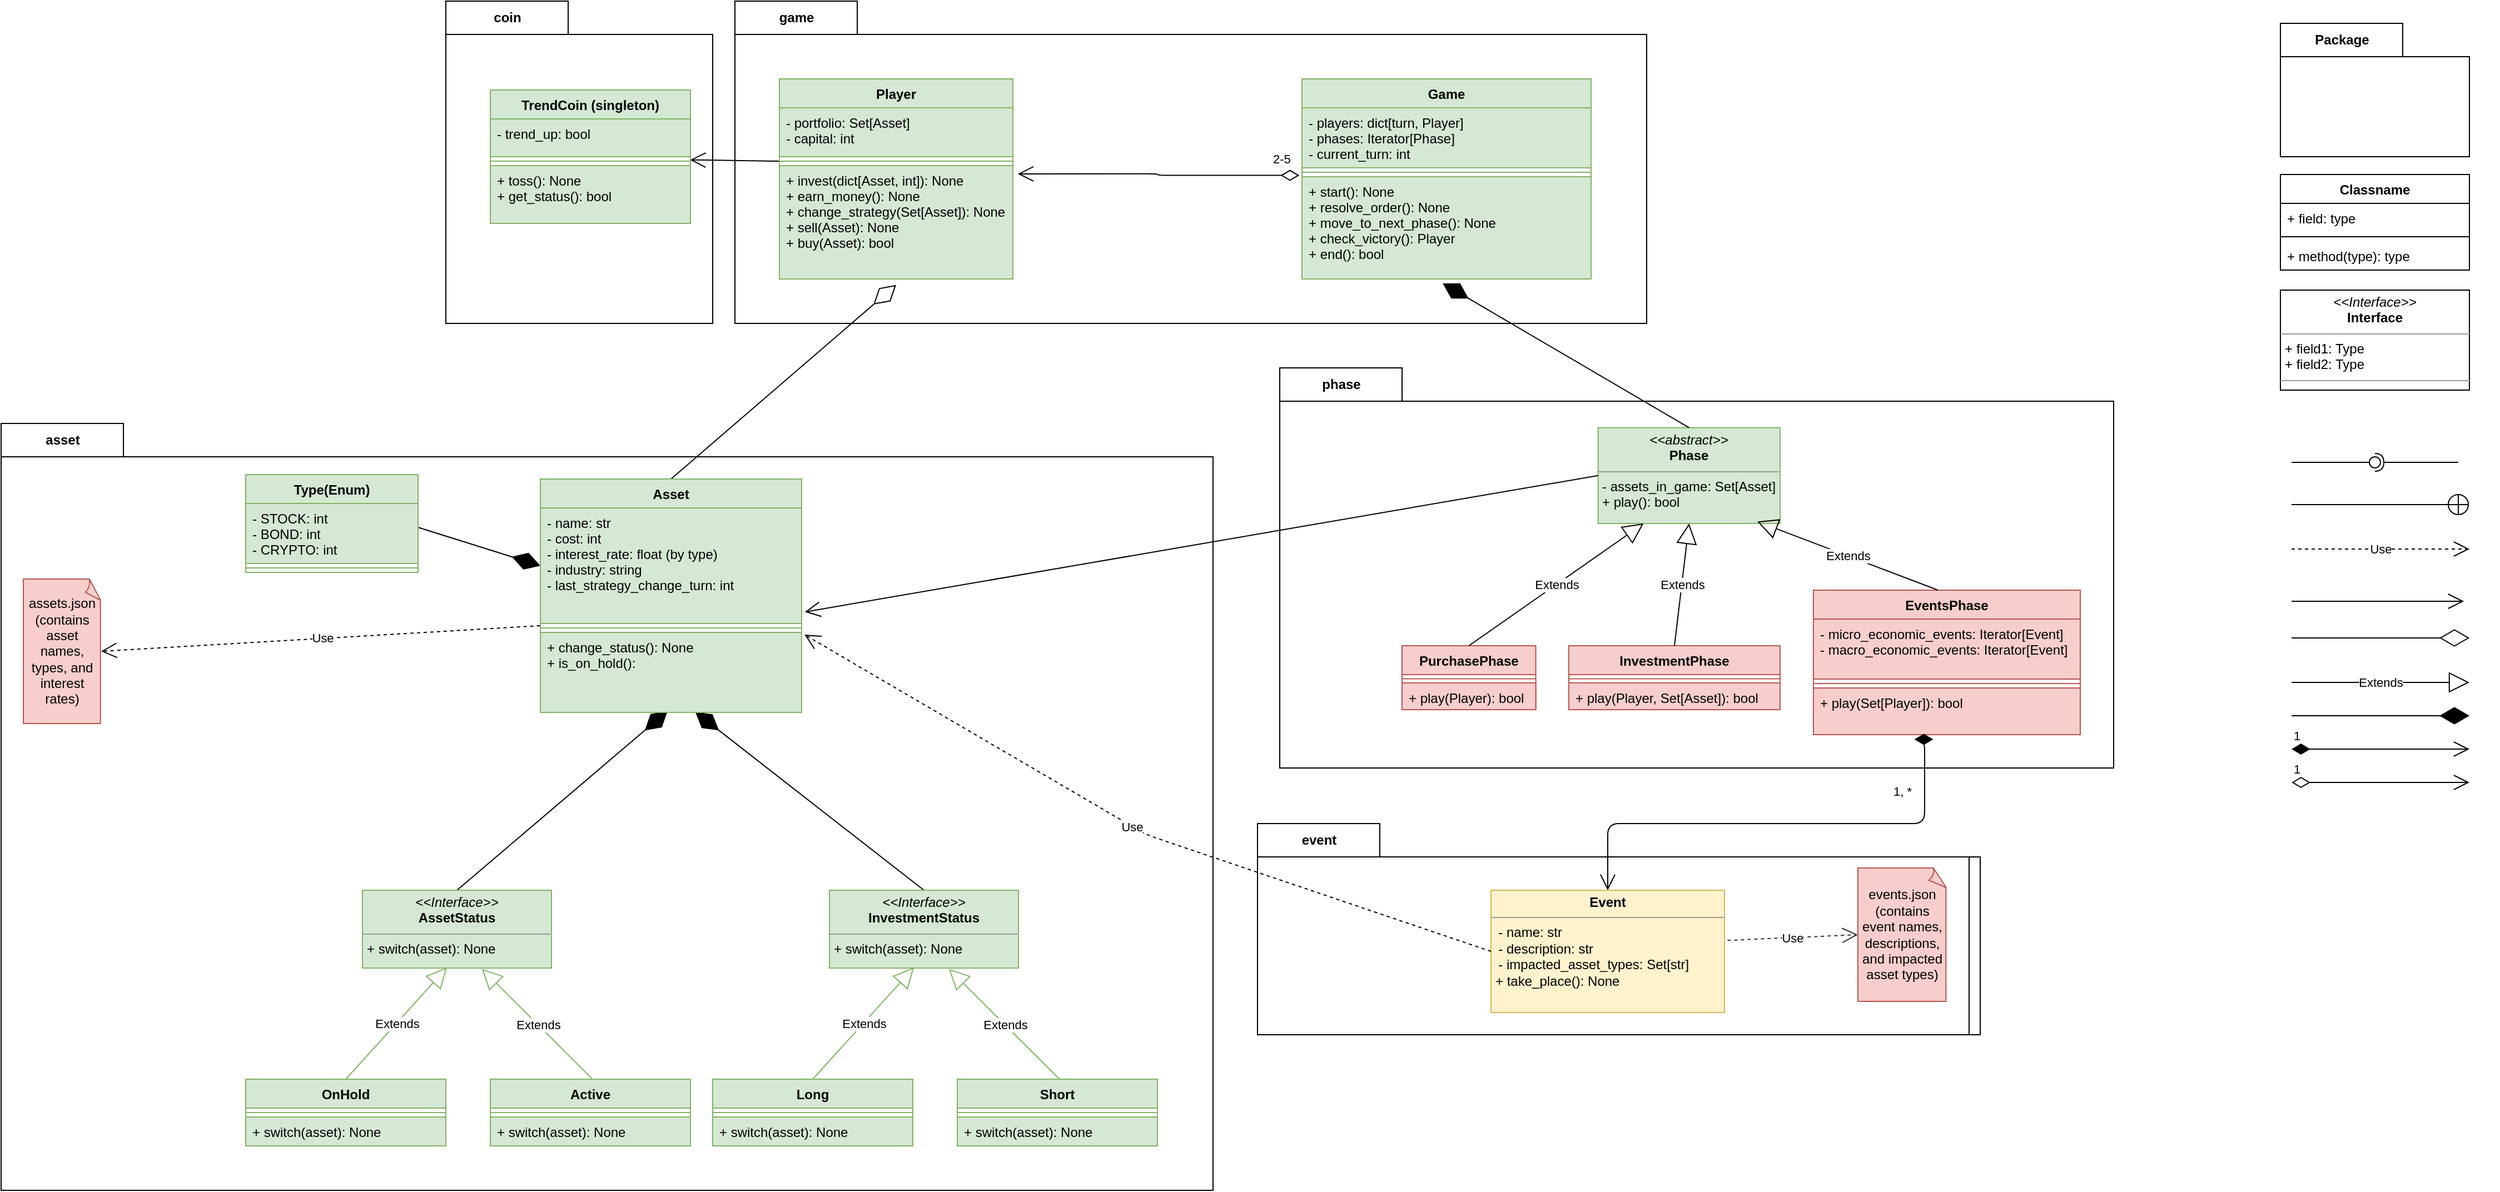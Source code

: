 <mxfile>
    <diagram id="cSsQJ0F-H9HAaAZEYwUc" name="Page-1">
        <mxGraphModel dx="3353" dy="1587" grid="1" gridSize="10" guides="1" tooltips="1" connect="1" arrows="1" fold="1" page="1" pageScale="1" pageWidth="1600" pageHeight="900" background="none" math="0" shadow="0">
            <root>
                <mxCell id="0"/>
                <mxCell id="1" parent="0"/>
                <mxCell id="211" value="coin" style="shape=folder;fontStyle=1;tabWidth=110;tabHeight=30;tabPosition=left;html=1;boundedLbl=1;labelInHeader=1;container=0;collapsible=0;fillColor=none;" parent="1" vertex="1">
                    <mxGeometry x="-10" y="10" width="240" height="290" as="geometry"/>
                </mxCell>
                <mxCell id="212" value="" style="html=1;resizeWidth=1;resizeHeight=1;fillColor=none;part=1;connectable=0;allowArrows=0;deletable=0;" parent="1" vertex="1">
                    <mxGeometry x="-10" y="40" width="240.0" height="260" as="geometry">
                        <mxPoint y="30" as="offset"/>
                    </mxGeometry>
                </mxCell>
                <mxCell id="204" value="asset" style="shape=folder;fontStyle=1;tabWidth=110;tabHeight=30;tabPosition=left;html=1;boundedLbl=1;labelInHeader=1;container=0;collapsible=0;fillColor=none;" parent="1" vertex="1">
                    <mxGeometry x="-410" y="390" width="1090" height="690" as="geometry"/>
                </mxCell>
                <mxCell id="208" value="game" style="shape=folder;fontStyle=1;tabWidth=110;tabHeight=30;tabPosition=left;html=1;boundedLbl=1;labelInHeader=1;container=1;collapsible=0;fillColor=none;" parent="1" vertex="1">
                    <mxGeometry x="250" y="10" width="820" height="290" as="geometry"/>
                </mxCell>
                <mxCell id="209" value="" style="html=1;resizeWidth=1;resizeHeight=1;fillColor=none;part=1;connectable=0;allowArrows=0;deletable=0;" parent="208" vertex="1">
                    <mxGeometry width="820" height="260" relative="1" as="geometry">
                        <mxPoint y="30" as="offset"/>
                    </mxGeometry>
                </mxCell>
                <mxCell id="96" value="Game" style="swimlane;fontStyle=1;align=center;verticalAlign=top;childLayout=stackLayout;horizontal=1;startSize=26;horizontalStack=0;resizeParent=1;resizeParentMax=0;resizeLast=0;collapsible=1;marginBottom=0;rounded=0;fillColor=#d5e8d4;strokeColor=#82b366;" parent="208" vertex="1">
                    <mxGeometry x="510" y="70" width="260" height="180" as="geometry"/>
                </mxCell>
                <mxCell id="97" value="- players: dict[turn, Player]&#10;- phases: Iterator[Phase]&#10;- current_turn: int" style="text;strokeColor=#82b366;fillColor=#d5e8d4;align=left;verticalAlign=top;spacingLeft=4;spacingRight=4;overflow=hidden;rotatable=0;points=[[0,0.5],[1,0.5]];portConstraint=eastwest;rounded=0;" parent="96" vertex="1">
                    <mxGeometry y="26" width="260" height="54" as="geometry"/>
                </mxCell>
                <mxCell id="98" value="" style="line;strokeWidth=1;fillColor=#d5e8d4;align=left;verticalAlign=middle;spacingTop=-1;spacingLeft=3;spacingRight=3;rotatable=0;labelPosition=right;points=[];portConstraint=eastwest;strokeColor=#82b366;rounded=0;" parent="96" vertex="1">
                    <mxGeometry y="80" width="260" height="8" as="geometry"/>
                </mxCell>
                <mxCell id="99" value="+ start(): None&#10;+ resolve_order(): None&#10;+ move_to_next_phase(): None&#10;+ check_victory(): Player&#10;+ end(): bool" style="text;strokeColor=#82b366;fillColor=#d5e8d4;align=left;verticalAlign=top;spacingLeft=4;spacingRight=4;overflow=hidden;rotatable=0;points=[[0,0.5],[1,0.5]];portConstraint=eastwest;rounded=0;fontStyle=0" parent="96" vertex="1">
                    <mxGeometry y="88" width="260" height="92" as="geometry"/>
                </mxCell>
                <mxCell id="198" value="phase" style="shape=folder;fontStyle=1;tabWidth=110;tabHeight=30;tabPosition=left;html=1;boundedLbl=1;labelInHeader=1;container=1;collapsible=0;fillColor=none;" parent="1" vertex="1">
                    <mxGeometry x="740" y="340" width="750" height="360" as="geometry"/>
                </mxCell>
                <mxCell id="199" value="" style="html=1;resizeWidth=1;resizeHeight=1;fillColor=none;part=1;connectable=0;allowArrows=0;deletable=0;" parent="198" vertex="1">
                    <mxGeometry width="750" height="330" relative="1" as="geometry">
                        <mxPoint y="30" as="offset"/>
                    </mxGeometry>
                </mxCell>
                <mxCell id="109" value="&lt;p style=&quot;margin:0px;margin-top:4px;text-align:center;&quot;&gt;&lt;i&gt;&amp;lt;&amp;lt;abstract&amp;gt;&amp;gt;&lt;/i&gt;&lt;br&gt;&lt;b&gt;Phase&lt;/b&gt;&lt;/p&gt;&lt;hr size=&quot;1&quot;&gt;&lt;p style=&quot;margin:0px;margin-left:4px;&quot;&gt;- assets_in_game: Set[Asset]&lt;br&gt;&lt;/p&gt;&lt;p style=&quot;margin:0px;margin-left:4px;&quot;&gt;+ play(): bool&lt;/p&gt;" style="verticalAlign=top;align=left;overflow=fill;fontSize=12;fontFamily=Helvetica;html=1;fillColor=#d5e8d4;strokeColor=#82b366;" parent="198" vertex="1">
                    <mxGeometry x="286.32" y="53.81" width="163.68" height="86.19" as="geometry"/>
                </mxCell>
                <mxCell id="121" value="InvestmentPhase" style="swimlane;fontStyle=1;align=center;verticalAlign=top;childLayout=stackLayout;horizontal=1;startSize=26;horizontalStack=0;resizeParent=1;resizeParentMax=0;resizeLast=0;collapsible=1;marginBottom=0;rounded=0;fillColor=#f8cecc;strokeColor=#b85450;" parent="198" vertex="1">
                    <mxGeometry x="260" y="250" width="190" height="57.546" as="geometry"/>
                </mxCell>
                <mxCell id="122" value="" style="line;strokeWidth=1;fillColor=#f8cecc;align=left;verticalAlign=middle;spacingTop=-1;spacingLeft=3;spacingRight=3;rotatable=0;labelPosition=right;points=[];portConstraint=eastwest;strokeColor=#b85450;rounded=0;" parent="121" vertex="1">
                    <mxGeometry y="26" width="190" height="7.423" as="geometry"/>
                </mxCell>
                <mxCell id="123" value="+ play(Player, Set[Asset]): bool" style="text;strokeColor=#b85450;fillColor=#f8cecc;align=left;verticalAlign=top;spacingLeft=4;spacingRight=4;overflow=hidden;rotatable=0;points=[[0,0.5],[1,0.5]];portConstraint=eastwest;rounded=0;" parent="121" vertex="1">
                    <mxGeometry y="33.423" width="190" height="24.124" as="geometry"/>
                </mxCell>
                <mxCell id="124" value="Extends" style="endArrow=block;endSize=16;endFill=0;html=1;entryX=0.5;entryY=1;entryDx=0;entryDy=0;exitX=0.5;exitY=0;exitDx=0;exitDy=0;" parent="198" source="121" target="109" edge="1">
                    <mxGeometry width="160" relative="1" as="geometry">
                        <mxPoint x="325.801" y="204.124" as="sourcePoint"/>
                        <mxPoint x="412.476" y="120.619" as="targetPoint"/>
                    </mxGeometry>
                </mxCell>
                <mxCell id="105" value="PurchasePhase" style="swimlane;fontStyle=1;align=center;verticalAlign=top;childLayout=stackLayout;horizontal=1;startSize=26;horizontalStack=0;resizeParent=1;resizeParentMax=0;resizeLast=0;collapsible=1;marginBottom=0;rounded=0;fillColor=#f8cecc;strokeColor=#b85450;" parent="198" vertex="1">
                    <mxGeometry x="110.002" y="249.999" width="120.283" height="57.546" as="geometry"/>
                </mxCell>
                <mxCell id="107" value="" style="line;strokeWidth=1;fillColor=#f8cecc;align=left;verticalAlign=middle;spacingTop=-1;spacingLeft=3;spacingRight=3;rotatable=0;labelPosition=right;points=[];portConstraint=eastwest;strokeColor=#b85450;rounded=0;" parent="105" vertex="1">
                    <mxGeometry y="26" width="120.283" height="7.423" as="geometry"/>
                </mxCell>
                <mxCell id="108" value="+ play(Player): bool" style="text;strokeColor=#b85450;fillColor=#f8cecc;align=left;verticalAlign=top;spacingLeft=4;spacingRight=4;overflow=hidden;rotatable=0;points=[[0,0.5],[1,0.5]];portConstraint=eastwest;rounded=0;" parent="105" vertex="1">
                    <mxGeometry y="33.423" width="120.283" height="24.124" as="geometry"/>
                </mxCell>
                <mxCell id="113" value="Extends" style="endArrow=block;endSize=16;endFill=0;html=1;entryX=0.25;entryY=1;entryDx=0;entryDy=0;exitX=0.5;exitY=0;exitDx=0;exitDy=0;" parent="198" source="105" target="109" edge="1">
                    <mxGeometry width="160" relative="1" as="geometry">
                        <mxPoint x="152.452" y="204.124" as="sourcePoint"/>
                        <mxPoint x="265.66" y="204.124" as="targetPoint"/>
                    </mxGeometry>
                </mxCell>
                <mxCell id="142" value="EventsPhase" style="swimlane;fontStyle=1;align=center;verticalAlign=top;childLayout=stackLayout;horizontal=1;startSize=26;horizontalStack=0;resizeParent=1;resizeParentMax=0;resizeLast=0;collapsible=1;marginBottom=0;rounded=0;fillColor=#f8cecc;strokeColor=#b85450;" parent="198" vertex="1">
                    <mxGeometry x="480" y="200" width="240" height="130" as="geometry"/>
                </mxCell>
                <mxCell id="143" value="- micro_economic_events: Iterator[Event]&#10;- macro_economic_events: Iterator[Event]" style="text;strokeColor=#b85450;fillColor=#f8cecc;align=left;verticalAlign=top;spacingLeft=4;spacingRight=4;overflow=hidden;rotatable=0;points=[[0,0.5],[1,0.5]];portConstraint=eastwest;rounded=0;" parent="142" vertex="1">
                    <mxGeometry y="26" width="240" height="54" as="geometry"/>
                </mxCell>
                <mxCell id="144" value="" style="line;strokeWidth=1;fillColor=#f8cecc;align=left;verticalAlign=middle;spacingTop=-1;spacingLeft=3;spacingRight=3;rotatable=0;labelPosition=right;points=[];portConstraint=eastwest;strokeColor=#b85450;rounded=0;" parent="142" vertex="1">
                    <mxGeometry y="80" width="240" height="8" as="geometry"/>
                </mxCell>
                <mxCell id="145" value="+ play(Set[Player]): bool" style="text;strokeColor=#b85450;fillColor=#f8cecc;align=left;verticalAlign=top;spacingLeft=4;spacingRight=4;overflow=hidden;rotatable=0;points=[[0,0.5],[1,0.5]];portConstraint=eastwest;rounded=0;" parent="142" vertex="1">
                    <mxGeometry y="88" width="240" height="42" as="geometry"/>
                </mxCell>
                <mxCell id="132" value="Extends" style="endArrow=block;endSize=16;endFill=0;html=1;entryX=0.875;entryY=0.98;entryDx=0;entryDy=0;exitX=0.466;exitY=-0.001;exitDx=0;exitDy=0;entryPerimeter=0;exitPerimeter=0;" parent="198" source="142" target="109" edge="1">
                    <mxGeometry width="160" relative="1" as="geometry">
                        <mxPoint x="681.221" y="240" as="sourcePoint"/>
                        <mxPoint x="592.112" y="130" as="targetPoint"/>
                    </mxGeometry>
                </mxCell>
                <mxCell id="196" value="event" style="shape=folder;fontStyle=1;tabWidth=110;tabHeight=30;tabPosition=left;html=1;boundedLbl=1;labelInHeader=1;container=0;collapsible=0;fillColor=none;" parent="1" vertex="1">
                    <mxGeometry x="720" y="750" width="640" height="190" as="geometry"/>
                </mxCell>
                <mxCell id="10" value="Classname" style="swimlane;fontStyle=1;align=center;verticalAlign=top;childLayout=stackLayout;horizontal=1;startSize=26;horizontalStack=0;resizeParent=1;resizeParentMax=0;resizeLast=0;collapsible=1;marginBottom=0;rounded=0;" parent="1" vertex="1">
                    <mxGeometry x="1640" y="166" width="170" height="86" as="geometry"/>
                </mxCell>
                <mxCell id="11" value="+ field: type" style="text;strokeColor=none;fillColor=none;align=left;verticalAlign=top;spacingLeft=4;spacingRight=4;overflow=hidden;rotatable=0;points=[[0,0.5],[1,0.5]];portConstraint=eastwest;rounded=0;" parent="10" vertex="1">
                    <mxGeometry y="26" width="170" height="26" as="geometry"/>
                </mxCell>
                <mxCell id="12" value="" style="line;strokeWidth=1;fillColor=none;align=left;verticalAlign=middle;spacingTop=-1;spacingLeft=3;spacingRight=3;rotatable=0;labelPosition=right;points=[];portConstraint=eastwest;strokeColor=inherit;rounded=0;" parent="10" vertex="1">
                    <mxGeometry y="52" width="170" height="8" as="geometry"/>
                </mxCell>
                <mxCell id="13" value="+ method(type): type" style="text;strokeColor=none;fillColor=none;align=left;verticalAlign=top;spacingLeft=4;spacingRight=4;overflow=hidden;rotatable=0;points=[[0,0.5],[1,0.5]];portConstraint=eastwest;rounded=0;" parent="10" vertex="1">
                    <mxGeometry y="60" width="170" height="26" as="geometry"/>
                </mxCell>
                <mxCell id="14" value="" style="endArrow=circlePlus;startArrow=none;endFill=0;startFill=0;endSize=8;html=1;labelBackgroundColor=none;" parent="1" edge="1">
                    <mxGeometry width="160" relative="1" as="geometry">
                        <mxPoint x="1650" y="463" as="sourcePoint"/>
                        <mxPoint x="1810" y="463" as="targetPoint"/>
                    </mxGeometry>
                </mxCell>
                <mxCell id="16" value="" style="rounded=0;orthogonalLoop=1;jettySize=auto;html=1;endArrow=none;endFill=0;sketch=0;sourcePerimeterSpacing=0;targetPerimeterSpacing=0;" parent="1" target="18" edge="1">
                    <mxGeometry relative="1" as="geometry">
                        <mxPoint x="1650" y="425" as="sourcePoint"/>
                    </mxGeometry>
                </mxCell>
                <mxCell id="17" value="" style="rounded=0;orthogonalLoop=1;jettySize=auto;html=1;endArrow=halfCircle;endFill=0;entryX=0.5;entryY=0.5;endSize=6;strokeWidth=1;sketch=0;" parent="1" target="18" edge="1">
                    <mxGeometry relative="1" as="geometry">
                        <mxPoint x="1800" y="425" as="sourcePoint"/>
                    </mxGeometry>
                </mxCell>
                <mxCell id="18" value="" style="ellipse;whiteSpace=wrap;html=1;align=center;aspect=fixed;resizable=0;points=[];outlineConnect=0;sketch=0;" parent="1" vertex="1">
                    <mxGeometry x="1720" y="420" width="10" height="10" as="geometry"/>
                </mxCell>
                <mxCell id="19" value="Use" style="endArrow=open;endSize=12;dashed=1;html=1;" parent="1" edge="1">
                    <mxGeometry width="160" relative="1" as="geometry">
                        <mxPoint x="1650" y="503" as="sourcePoint"/>
                        <mxPoint x="1810" y="503" as="targetPoint"/>
                    </mxGeometry>
                </mxCell>
                <mxCell id="20" value="" style="endArrow=open;endFill=1;endSize=12;html=1;entryX=0.998;entryY=1.083;entryDx=0;entryDy=0;entryPerimeter=0;exitX=0.022;exitY=-0.038;exitDx=0;exitDy=0;exitPerimeter=0;" parent="1" source="33" target="48" edge="1">
                    <mxGeometry width="160" relative="1" as="geometry">
                        <mxPoint x="270" y="298.57" as="sourcePoint"/>
                        <mxPoint x="430" y="298.57" as="targetPoint"/>
                    </mxGeometry>
                </mxCell>
                <mxCell id="21" value="" style="endArrow=diamondThin;endFill=0;endSize=24;html=1;" parent="1" edge="1">
                    <mxGeometry width="160" relative="1" as="geometry">
                        <mxPoint x="1650" y="583" as="sourcePoint"/>
                        <mxPoint x="1810" y="583" as="targetPoint"/>
                    </mxGeometry>
                </mxCell>
                <mxCell id="22" value="Extends" style="endArrow=block;endSize=16;endFill=0;html=1;" parent="1" edge="1">
                    <mxGeometry width="160" relative="1" as="geometry">
                        <mxPoint x="1650" y="623" as="sourcePoint"/>
                        <mxPoint x="1810" y="623" as="targetPoint"/>
                    </mxGeometry>
                </mxCell>
                <mxCell id="24" value="" style="endArrow=diamondThin;endFill=1;endSize=24;html=1;" parent="1" edge="1">
                    <mxGeometry width="160" relative="1" as="geometry">
                        <mxPoint x="1650" y="653" as="sourcePoint"/>
                        <mxPoint x="1810" y="653" as="targetPoint"/>
                    </mxGeometry>
                </mxCell>
                <mxCell id="25" value="1" style="endArrow=open;html=1;endSize=12;startArrow=diamondThin;startSize=14;startFill=0;edgeStyle=orthogonalEdgeStyle;align=left;verticalAlign=bottom;" parent="1" edge="1">
                    <mxGeometry x="-1" y="3" relative="1" as="geometry">
                        <mxPoint x="1650" y="713" as="sourcePoint"/>
                        <mxPoint x="1810" y="713" as="targetPoint"/>
                    </mxGeometry>
                </mxCell>
                <mxCell id="26" value="1" style="endArrow=open;html=1;endSize=12;startArrow=diamondThin;startSize=14;startFill=1;edgeStyle=orthogonalEdgeStyle;align=left;verticalAlign=bottom;" parent="1" edge="1">
                    <mxGeometry x="-1" y="3" relative="1" as="geometry">
                        <mxPoint x="1650" y="683" as="sourcePoint"/>
                        <mxPoint x="1810" y="683" as="targetPoint"/>
                    </mxGeometry>
                </mxCell>
                <mxCell id="29" value="&lt;p style=&quot;margin:0px;margin-top:4px;text-align:center;&quot;&gt;&lt;i&gt;&amp;lt;&amp;lt;Interface&amp;gt;&amp;gt;&lt;/i&gt;&lt;br/&gt;&lt;b&gt;Interface&lt;/b&gt;&lt;/p&gt;&lt;hr size=&quot;1&quot;/&gt;&lt;p style=&quot;margin:0px;margin-left:4px;&quot;&gt;+ field1: Type&lt;br/&gt;+ field2: Type&lt;/p&gt;&lt;hr size=&quot;1&quot;/&gt;&lt;p style=&quot;margin:0px;margin-left:4px;&quot;&gt;+ method1(Type): Type&lt;br/&gt;+ method2(Type, Type): Type&lt;/p&gt;" style="verticalAlign=top;align=left;overflow=fill;fontSize=12;fontFamily=Helvetica;html=1;" parent="1" vertex="1">
                    <mxGeometry x="1640" y="270" width="170" height="90" as="geometry"/>
                </mxCell>
                <mxCell id="30" value="Player" style="swimlane;fontStyle=1;align=center;verticalAlign=top;childLayout=stackLayout;horizontal=1;startSize=26;horizontalStack=0;resizeParent=1;resizeParentMax=0;resizeLast=0;collapsible=1;marginBottom=0;rounded=0;fillColor=#d5e8d4;strokeColor=#82b366;" parent="1" vertex="1">
                    <mxGeometry x="290" y="80" width="210" height="180" as="geometry"/>
                </mxCell>
                <mxCell id="31" value="- portfolio: Set[Asset]&#10;- capital: int" style="text;strokeColor=#82b366;fillColor=#d5e8d4;align=left;verticalAlign=top;spacingLeft=4;spacingRight=4;overflow=hidden;rotatable=0;points=[[0,0.5],[1,0.5]];portConstraint=eastwest;rounded=0;" parent="30" vertex="1">
                    <mxGeometry y="26" width="210" height="44" as="geometry"/>
                </mxCell>
                <mxCell id="32" value="" style="line;strokeWidth=1;fillColor=#d5e8d4;align=left;verticalAlign=middle;spacingTop=-1;spacingLeft=3;spacingRight=3;rotatable=0;labelPosition=right;points=[];portConstraint=eastwest;strokeColor=#82b366;rounded=0;" parent="30" vertex="1">
                    <mxGeometry y="70" width="210" height="8" as="geometry"/>
                </mxCell>
                <mxCell id="33" value="+ invest(dict[Asset, int]): None&#10;+ earn_money(): None&#10;+ change_strategy(Set[Asset]): None&#10;+ sell(Asset): None&#10;+ buy(Asset): bool" style="text;strokeColor=#82b366;fillColor=#d5e8d4;align=left;verticalAlign=top;spacingLeft=4;spacingRight=4;overflow=hidden;rotatable=0;points=[[0,0.5],[1,0.5]];portConstraint=eastwest;rounded=0;" parent="30" vertex="1">
                    <mxGeometry y="78" width="210" height="102" as="geometry"/>
                </mxCell>
                <mxCell id="47" value="TrendCoin (singleton)" style="swimlane;fontStyle=1;align=center;verticalAlign=top;childLayout=stackLayout;horizontal=1;startSize=26;horizontalStack=0;resizeParent=1;resizeParentMax=0;resizeLast=0;collapsible=1;marginBottom=0;rounded=0;fillColor=#d5e8d4;strokeColor=#82b366;" parent="1" vertex="1">
                    <mxGeometry x="30" y="90" width="180" height="120" as="geometry"/>
                </mxCell>
                <mxCell id="48" value="- trend_up: bool" style="text;strokeColor=#82b366;fillColor=#d5e8d4;align=left;verticalAlign=top;spacingLeft=4;spacingRight=4;overflow=hidden;rotatable=0;points=[[0,0.5],[1,0.5]];portConstraint=eastwest;rounded=0;" parent="47" vertex="1">
                    <mxGeometry y="26" width="180" height="34" as="geometry"/>
                </mxCell>
                <mxCell id="49" value="" style="line;strokeWidth=1;fillColor=#d5e8d4;align=left;verticalAlign=middle;spacingTop=-1;spacingLeft=3;spacingRight=3;rotatable=0;labelPosition=right;points=[];portConstraint=eastwest;strokeColor=#82b366;rounded=0;" parent="47" vertex="1">
                    <mxGeometry y="60" width="180" height="8" as="geometry"/>
                </mxCell>
                <mxCell id="50" value="+ toss(): None&#10;+ get_status(): bool" style="text;strokeColor=#82b366;fillColor=#d5e8d4;align=left;verticalAlign=top;spacingLeft=4;spacingRight=4;overflow=hidden;rotatable=0;points=[[0,0.5],[1,0.5]];portConstraint=eastwest;rounded=0;" parent="47" vertex="1">
                    <mxGeometry y="68" width="180" height="52" as="geometry"/>
                </mxCell>
                <mxCell id="51" value="" style="endArrow=open;endFill=1;endSize=12;html=1;entryX=0.502;entryY=1.019;entryDx=0;entryDy=0;entryPerimeter=0;" parent="1" edge="1">
                    <mxGeometry width="160" relative="1" as="geometry">
                        <mxPoint x="1650" y="550" as="sourcePoint"/>
                        <mxPoint x="1805" y="549.998" as="targetPoint"/>
                    </mxGeometry>
                </mxCell>
                <mxCell id="55" value="" style="endArrow=diamondThin;endFill=1;endSize=24;html=1;entryX=0.487;entryY=0.982;entryDx=0;entryDy=0;entryPerimeter=0;exitX=0.5;exitY=0;exitDx=0;exitDy=0;" parent="1" source="60" target="46" edge="1">
                    <mxGeometry width="160" relative="1" as="geometry">
                        <mxPoint x="-2" y="750" as="sourcePoint"/>
                        <mxPoint x="170" y="720" as="targetPoint"/>
                    </mxGeometry>
                </mxCell>
                <mxCell id="56" value="OnHold" style="swimlane;fontStyle=1;align=center;verticalAlign=top;childLayout=stackLayout;horizontal=1;startSize=26;horizontalStack=0;resizeParent=1;resizeParentMax=0;resizeLast=0;collapsible=1;marginBottom=0;rounded=0;fillColor=#d5e8d4;strokeColor=#82b366;" parent="1" vertex="1">
                    <mxGeometry x="-190" y="980" width="180" height="60" as="geometry"/>
                </mxCell>
                <mxCell id="58" value="" style="line;strokeWidth=1;fillColor=#d5e8d4;align=left;verticalAlign=middle;spacingTop=-1;spacingLeft=3;spacingRight=3;rotatable=0;labelPosition=right;points=[];portConstraint=eastwest;strokeColor=#82b366;rounded=0;" parent="56" vertex="1">
                    <mxGeometry y="26" width="180" height="8" as="geometry"/>
                </mxCell>
                <mxCell id="59" value="+ switch(asset): None" style="text;strokeColor=#82b366;fillColor=#d5e8d4;align=left;verticalAlign=top;spacingLeft=4;spacingRight=4;overflow=hidden;rotatable=0;points=[[0,0.5],[1,0.5]];portConstraint=eastwest;rounded=0;" parent="56" vertex="1">
                    <mxGeometry y="34" width="180" height="26" as="geometry"/>
                </mxCell>
                <mxCell id="60" value="&lt;p style=&quot;margin:0px;margin-top:4px;text-align:center;&quot;&gt;&lt;i&gt;&amp;lt;&amp;lt;Interface&amp;gt;&amp;gt;&lt;/i&gt;&lt;br&gt;&lt;b&gt;AssetStatus&lt;/b&gt;&lt;/p&gt;&lt;hr size=&quot;1&quot;&gt;&lt;p style=&quot;margin:0px;margin-left:4px;&quot;&gt;&lt;span style=&quot;background-color: initial;&quot;&gt;+ switch(asset): None&lt;/span&gt;&lt;br&gt;&lt;/p&gt;" style="verticalAlign=top;align=left;overflow=fill;fontSize=12;fontFamily=Helvetica;html=1;fillColor=#d5e8d4;strokeColor=#82b366;" parent="1" vertex="1">
                    <mxGeometry x="-85" y="810" width="170" height="70" as="geometry"/>
                </mxCell>
                <mxCell id="61" value="Extends" style="endArrow=block;endSize=16;endFill=0;html=1;entryX=0.447;entryY=0.993;entryDx=0;entryDy=0;entryPerimeter=0;exitX=0.5;exitY=0;exitDx=0;exitDy=0;fillColor=#d5e8d4;strokeColor=#82b366;" parent="1" source="56" target="60" edge="1">
                    <mxGeometry width="160" relative="1" as="geometry">
                        <mxPoint x="-80" y="970" as="sourcePoint"/>
                        <mxPoint x="30" y="920" as="targetPoint"/>
                    </mxGeometry>
                </mxCell>
                <mxCell id="66" value="Extends" style="endArrow=block;endSize=16;endFill=0;html=1;entryX=0.632;entryY=1.011;entryDx=0;entryDy=0;entryPerimeter=0;exitX=0.519;exitY=0.025;exitDx=0;exitDy=0;exitPerimeter=0;fillColor=#d5e8d4;strokeColor=#82b366;" parent="1" source="79" target="60" edge="1">
                    <mxGeometry width="160" relative="1" as="geometry">
                        <mxPoint x="120" y="980" as="sourcePoint"/>
                        <mxPoint x="0.99" y="909.37" as="targetPoint"/>
                    </mxGeometry>
                </mxCell>
                <mxCell id="79" value="Active" style="swimlane;fontStyle=1;align=center;verticalAlign=top;childLayout=stackLayout;horizontal=1;startSize=26;horizontalStack=0;resizeParent=1;resizeParentMax=0;resizeLast=0;collapsible=1;marginBottom=0;rounded=0;fillColor=#d5e8d4;strokeColor=#82b366;" parent="1" vertex="1">
                    <mxGeometry x="30" y="980" width="180" height="60" as="geometry"/>
                </mxCell>
                <mxCell id="80" value="" style="line;strokeWidth=1;fillColor=#d5e8d4;align=left;verticalAlign=middle;spacingTop=-1;spacingLeft=3;spacingRight=3;rotatable=0;labelPosition=right;points=[];portConstraint=eastwest;strokeColor=#82b366;rounded=0;" parent="79" vertex="1">
                    <mxGeometry y="26" width="180" height="8" as="geometry"/>
                </mxCell>
                <mxCell id="81" value="+ switch(asset): None" style="text;strokeColor=#82b366;fillColor=#d5e8d4;align=left;verticalAlign=top;spacingLeft=4;spacingRight=4;overflow=hidden;rotatable=0;points=[[0,0.5],[1,0.5]];portConstraint=eastwest;rounded=0;" parent="79" vertex="1">
                    <mxGeometry y="34" width="180" height="26" as="geometry"/>
                </mxCell>
                <mxCell id="82" value="" style="endArrow=diamondThin;endFill=1;endSize=24;html=1;entryX=0.593;entryY=0.994;entryDx=0;entryDy=0;entryPerimeter=0;exitX=0.5;exitY=0;exitDx=0;exitDy=0;" parent="1" source="86" target="46" edge="1">
                    <mxGeometry width="160" relative="1" as="geometry">
                        <mxPoint x="418" y="750" as="sourcePoint"/>
                        <mxPoint x="604.445" y="668.704" as="targetPoint"/>
                    </mxGeometry>
                </mxCell>
                <mxCell id="83" value="Long" style="swimlane;fontStyle=1;align=center;verticalAlign=top;childLayout=stackLayout;horizontal=1;startSize=26;horizontalStack=0;resizeParent=1;resizeParentMax=0;resizeLast=0;collapsible=1;marginBottom=0;rounded=0;fillColor=#d5e8d4;strokeColor=#82b366;" parent="1" vertex="1">
                    <mxGeometry x="230" y="980" width="180" height="60" as="geometry"/>
                </mxCell>
                <mxCell id="84" value="" style="line;strokeWidth=1;fillColor=#d5e8d4;align=left;verticalAlign=middle;spacingTop=-1;spacingLeft=3;spacingRight=3;rotatable=0;labelPosition=right;points=[];portConstraint=eastwest;strokeColor=#82b366;rounded=0;" parent="83" vertex="1">
                    <mxGeometry y="26" width="180" height="8" as="geometry"/>
                </mxCell>
                <mxCell id="85" value="+ switch(asset): None" style="text;strokeColor=#82b366;fillColor=#d5e8d4;align=left;verticalAlign=top;spacingLeft=4;spacingRight=4;overflow=hidden;rotatable=0;points=[[0,0.5],[1,0.5]];portConstraint=eastwest;rounded=0;" parent="83" vertex="1">
                    <mxGeometry y="34" width="180" height="26" as="geometry"/>
                </mxCell>
                <mxCell id="86" value="&lt;p style=&quot;margin:0px;margin-top:4px;text-align:center;&quot;&gt;&lt;i&gt;&amp;lt;&amp;lt;Interface&amp;gt;&amp;gt;&lt;/i&gt;&lt;br&gt;&lt;b&gt;InvestmentStatus&lt;/b&gt;&lt;/p&gt;&lt;hr size=&quot;1&quot;&gt;&lt;p style=&quot;margin:0px;margin-left:4px;&quot;&gt;&lt;span style=&quot;background-color: initial;&quot;&gt;+ switch(asset): None&lt;/span&gt;&lt;br&gt;&lt;/p&gt;" style="verticalAlign=top;align=left;overflow=fill;fontSize=12;fontFamily=Helvetica;html=1;fillColor=#d5e8d4;strokeColor=#82b366;" parent="1" vertex="1">
                    <mxGeometry x="335" y="810" width="170" height="70" as="geometry"/>
                </mxCell>
                <mxCell id="87" value="Extends" style="endArrow=block;endSize=16;endFill=0;html=1;entryX=0.447;entryY=0.993;entryDx=0;entryDy=0;entryPerimeter=0;exitX=0.5;exitY=0;exitDx=0;exitDy=0;fillColor=#d5e8d4;strokeColor=#82b366;" parent="1" source="83" target="86" edge="1">
                    <mxGeometry width="160" relative="1" as="geometry">
                        <mxPoint x="340" y="970" as="sourcePoint"/>
                        <mxPoint x="450" y="920" as="targetPoint"/>
                    </mxGeometry>
                </mxCell>
                <mxCell id="88" value="Extends" style="endArrow=block;endSize=16;endFill=0;html=1;entryX=0.632;entryY=1.011;entryDx=0;entryDy=0;entryPerimeter=0;exitX=0.519;exitY=0.025;exitDx=0;exitDy=0;exitPerimeter=0;fillColor=#d5e8d4;strokeColor=#82b366;" parent="1" source="89" target="86" edge="1">
                    <mxGeometry width="160" relative="1" as="geometry">
                        <mxPoint x="540" y="980" as="sourcePoint"/>
                        <mxPoint x="420.99" y="909.37" as="targetPoint"/>
                    </mxGeometry>
                </mxCell>
                <mxCell id="89" value="Short" style="swimlane;fontStyle=1;align=center;verticalAlign=top;childLayout=stackLayout;horizontal=1;startSize=26;horizontalStack=0;resizeParent=1;resizeParentMax=0;resizeLast=0;collapsible=1;marginBottom=0;rounded=0;fillColor=#d5e8d4;strokeColor=#82b366;" parent="1" vertex="1">
                    <mxGeometry x="450" y="980" width="180" height="60" as="geometry"/>
                </mxCell>
                <mxCell id="90" value="" style="line;strokeWidth=1;fillColor=#d5e8d4;align=left;verticalAlign=middle;spacingTop=-1;spacingLeft=3;spacingRight=3;rotatable=0;labelPosition=right;points=[];portConstraint=eastwest;strokeColor=#82b366;rounded=0;" parent="89" vertex="1">
                    <mxGeometry y="26" width="180" height="8" as="geometry"/>
                </mxCell>
                <mxCell id="91" value="+ switch(asset): None" style="text;strokeColor=#82b366;fillColor=#d5e8d4;align=left;verticalAlign=top;spacingLeft=4;spacingRight=4;overflow=hidden;rotatable=0;points=[[0,0.5],[1,0.5]];portConstraint=eastwest;rounded=0;" parent="89" vertex="1">
                    <mxGeometry y="34" width="180" height="26" as="geometry"/>
                </mxCell>
                <mxCell id="94" value="Package" style="shape=folder;fontStyle=1;tabWidth=110;tabHeight=30;tabPosition=left;html=1;boundedLbl=1;labelInHeader=1;container=1;collapsible=0;fillColor=none;" parent="1" vertex="1">
                    <mxGeometry x="1640" y="30" width="170" height="120" as="geometry"/>
                </mxCell>
                <mxCell id="95" value="" style="html=1;resizeWidth=1;resizeHeight=1;fillColor=none;part=1;connectable=0;allowArrows=0;deletable=0;" parent="94" vertex="1">
                    <mxGeometry width="170" height="90" relative="1" as="geometry">
                        <mxPoint y="30" as="offset"/>
                    </mxGeometry>
                </mxCell>
                <mxCell id="110" value="" style="endArrow=diamondThin;endFill=1;endSize=24;html=1;exitX=0.5;exitY=0;exitDx=0;exitDy=0;entryX=0.487;entryY=1.043;entryDx=0;entryDy=0;entryPerimeter=0;" parent="1" source="109" target="99" edge="1">
                    <mxGeometry width="160" relative="1" as="geometry">
                        <mxPoint x="750" y="500" as="sourcePoint"/>
                        <mxPoint x="880" y="470" as="targetPoint"/>
                    </mxGeometry>
                </mxCell>
                <mxCell id="118" value="2-5" style="endArrow=open;html=1;endSize=12;startArrow=diamondThin;startSize=14;startFill=0;edgeStyle=orthogonalEdgeStyle;align=left;verticalAlign=bottom;entryX=1.021;entryY=0.073;entryDx=0;entryDy=0;entryPerimeter=0;exitX=-0.009;exitY=-0.013;exitDx=0;exitDy=0;exitPerimeter=0;" parent="1" source="99" target="33" edge="1">
                    <mxGeometry x="-0.797" y="-6" relative="1" as="geometry">
                        <mxPoint x="570" y="320" as="sourcePoint"/>
                        <mxPoint x="730" y="320" as="targetPoint"/>
                        <mxPoint as="offset"/>
                    </mxGeometry>
                </mxCell>
                <mxCell id="146" value="1, *" style="endArrow=open;html=1;endSize=12;startArrow=diamondThin;startSize=14;startFill=1;edgeStyle=orthogonalEdgeStyle;align=left;verticalAlign=bottom;exitX=0.449;exitY=1.1;exitDx=0;exitDy=0;exitPerimeter=0;" parent="1" source="145" target="186" edge="1">
                    <mxGeometry x="-0.47" y="-20" relative="1" as="geometry">
                        <mxPoint x="1590" y="760" as="sourcePoint"/>
                        <mxPoint x="1597.5" y="850" as="targetPoint"/>
                        <Array as="points">
                            <mxPoint x="1320" y="674"/>
                            <mxPoint x="1320" y="750"/>
                            <mxPoint x="1035" y="750"/>
                        </Array>
                        <mxPoint as="offset"/>
                    </mxGeometry>
                </mxCell>
                <mxCell id="191" value="Type(Enum)" style="swimlane;fontStyle=1;align=center;verticalAlign=top;childLayout=stackLayout;horizontal=1;startSize=26;horizontalStack=0;resizeParent=1;resizeParentMax=0;resizeLast=0;collapsible=1;marginBottom=0;rounded=0;fillColor=#d5e8d4;strokeColor=#82b366;" parent="1" vertex="1">
                    <mxGeometry x="-190" y="436" width="155" height="88" as="geometry"/>
                </mxCell>
                <mxCell id="192" value="- STOCK: int&#10;- BOND: int&#10;- CRYPTO: int" style="text;strokeColor=#82b366;fillColor=#d5e8d4;align=left;verticalAlign=top;spacingLeft=4;spacingRight=4;overflow=hidden;rotatable=0;points=[[0,0.5],[1,0.5]];portConstraint=eastwest;rounded=0;" parent="191" vertex="1">
                    <mxGeometry y="26" width="155" height="54" as="geometry"/>
                </mxCell>
                <mxCell id="193" value="" style="line;strokeWidth=1;fillColor=#d5e8d4;align=left;verticalAlign=middle;spacingTop=-1;spacingLeft=3;spacingRight=3;rotatable=0;labelPosition=right;points=[];portConstraint=eastwest;strokeColor=#82b366;rounded=0;" parent="191" vertex="1">
                    <mxGeometry y="80" width="155" height="8" as="geometry"/>
                </mxCell>
                <mxCell id="195" value="" style="endArrow=diamondThin;endFill=1;endSize=24;html=1;entryX=0;entryY=0.5;entryDx=0;entryDy=0;exitX=1.003;exitY=0.401;exitDx=0;exitDy=0;exitPerimeter=0;" parent="1" source="192" target="44" edge="1">
                    <mxGeometry width="160" relative="1" as="geometry">
                        <mxPoint x="-50" y="524" as="sourcePoint"/>
                        <mxPoint x="110" y="524" as="targetPoint"/>
                    </mxGeometry>
                </mxCell>
                <mxCell id="210" value="" style="endArrow=diamondThin;endFill=0;endSize=24;html=1;entryX=0.5;entryY=1.053;entryDx=0;entryDy=0;entryPerimeter=0;exitX=0.5;exitY=0;exitDx=0;exitDy=0;" parent="1" source="43" target="33" edge="1">
                    <mxGeometry width="160" relative="1" as="geometry">
                        <mxPoint x="380" y="510" as="sourcePoint"/>
                        <mxPoint x="670" y="440" as="targetPoint"/>
                    </mxGeometry>
                </mxCell>
                <mxCell id="175" value="assets.json&lt;br&gt;(contains asset names, types, and interest rates)" style="whiteSpace=wrap;html=1;shape=mxgraph.basic.document;fillColor=#f8cecc;strokeColor=#b85450;" parent="1" vertex="1">
                    <mxGeometry x="-390" y="530" width="70" height="130" as="geometry"/>
                </mxCell>
                <mxCell id="43" value="Asset" style="swimlane;fontStyle=1;align=center;verticalAlign=top;childLayout=stackLayout;horizontal=1;startSize=26;horizontalStack=0;resizeParent=1;resizeParentMax=0;resizeLast=0;collapsible=1;marginBottom=0;rounded=0;fillColor=#d5e8d4;strokeColor=#82b366;" parent="1" vertex="1">
                    <mxGeometry x="75" y="440" width="235" height="210" as="geometry"/>
                </mxCell>
                <mxCell id="44" value="- name: str&#10;- cost: int&#10;- interest_rate: float (by type)&#10;- industry: string&#10;- last_strategy_change_turn: int " style="text;strokeColor=#82b366;fillColor=#d5e8d4;align=left;verticalAlign=top;spacingLeft=4;spacingRight=4;overflow=hidden;rotatable=0;points=[[0,0.5],[1,0.5]];portConstraint=eastwest;rounded=0;" parent="43" vertex="1">
                    <mxGeometry y="26" width="235" height="104" as="geometry"/>
                </mxCell>
                <mxCell id="45" value="" style="line;strokeWidth=1;fillColor=#d5e8d4;align=left;verticalAlign=middle;spacingTop=-1;spacingLeft=3;spacingRight=3;rotatable=0;labelPosition=right;points=[];portConstraint=eastwest;strokeColor=#82b366;rounded=0;" parent="43" vertex="1">
                    <mxGeometry y="130" width="235" height="8" as="geometry"/>
                </mxCell>
                <mxCell id="46" value="+ change_status(): None&#10;+ is_on_hold():" style="text;strokeColor=#82b366;fillColor=#d5e8d4;align=left;verticalAlign=top;spacingLeft=4;spacingRight=4;overflow=hidden;rotatable=0;points=[[0,0.5],[1,0.5]];portConstraint=eastwest;rounded=0;" parent="43" vertex="1">
                    <mxGeometry y="138" width="235" height="72" as="geometry"/>
                </mxCell>
                <mxCell id="176" value="Use" style="endArrow=open;endSize=12;dashed=1;html=1;exitX=-0.001;exitY=1.019;exitDx=0;exitDy=0;entryX=1;entryY=0.5;entryDx=0;entryDy=0;entryPerimeter=0;exitPerimeter=0;" parent="1" source="44" target="175" edge="1">
                    <mxGeometry x="-0.009" width="160" relative="1" as="geometry">
                        <mxPoint x="1300.235" y="792.414" as="sourcePoint"/>
                        <mxPoint x="312.885" y="603.016" as="targetPoint"/>
                        <mxPoint as="offset"/>
                        <Array as="points"/>
                    </mxGeometry>
                </mxCell>
                <mxCell id="197" value="" style="html=1;resizeWidth=1;resizeHeight=1;fillColor=none;part=1;connectable=0;allowArrows=0;deletable=0;" parent="1" vertex="1">
                    <mxGeometry x="720" y="780" width="650" height="160" as="geometry">
                        <mxPoint y="30" as="offset"/>
                    </mxGeometry>
                </mxCell>
                <mxCell id="169" value="events.json&lt;br&gt;(contains event names, descriptions, and impacted asset types)" style="whiteSpace=wrap;html=1;shape=mxgraph.basic.document;fillColor=#f8cecc;strokeColor=#b85450;" parent="1" vertex="1">
                    <mxGeometry x="1260" y="790" width="80" height="120" as="geometry"/>
                </mxCell>
                <mxCell id="186" value="&lt;p style=&quot;margin:0px;margin-top:4px;text-align:center;&quot;&gt;&lt;b&gt;Event&lt;/b&gt;&lt;/p&gt;&lt;hr size=&quot;1&quot;&gt;&lt;p style=&quot;margin:0px;margin-left:4px;&quot;&gt;&lt;/p&gt;&amp;nbsp; - name: str&lt;br&gt;&amp;nbsp; - description: str&lt;br&gt;&amp;nbsp; - impacted_asset_types: Set[str]&lt;p style=&quot;margin:0px;margin-left:4px;&quot;&gt;+ take_place(): None&lt;/p&gt;" style="verticalAlign=top;align=left;overflow=fill;fontSize=12;fontFamily=Helvetica;html=1;fillColor=#fff2cc;strokeColor=#d6b656;" parent="1" vertex="1">
                    <mxGeometry x="930" y="810" width="210" height="110" as="geometry"/>
                </mxCell>
                <mxCell id="168" value="Use" style="endArrow=open;endSize=12;dashed=1;html=1;exitX=1.013;exitY=0.41;exitDx=0;exitDy=0;exitPerimeter=0;entryX=0;entryY=0.5;entryDx=0;entryDy=0;entryPerimeter=0;fillColor=#f8cecc;strokeColor=#322f2f;" parent="1" source="186" target="169" edge="1">
                    <mxGeometry width="160" relative="1" as="geometry">
                        <mxPoint x="1160" y="1100" as="sourcePoint"/>
                        <mxPoint x="1360" y="1200" as="targetPoint"/>
                    </mxGeometry>
                </mxCell>
                <mxCell id="213" value="Use" style="endArrow=open;endSize=12;dashed=1;html=1;exitX=0;exitY=0.5;exitDx=0;exitDy=0;entryX=1.011;entryY=0.028;entryDx=0;entryDy=0;entryPerimeter=0;" parent="1" source="186" target="46" edge="1">
                    <mxGeometry width="160" relative="1" as="geometry">
                        <mxPoint x="920" y="1040" as="sourcePoint"/>
                        <mxPoint x="320" y="580" as="targetPoint"/>
                        <Array as="points">
                            <mxPoint x="620" y="760"/>
                        </Array>
                    </mxGeometry>
                </mxCell>
                <mxCell id="215" value="" style="endArrow=open;endFill=1;endSize=12;html=1;entryX=1.012;entryY=0.9;entryDx=0;entryDy=0;entryPerimeter=0;exitX=0;exitY=0.5;exitDx=0;exitDy=0;" parent="1" source="109" target="44" edge="1">
                    <mxGeometry width="160" relative="1" as="geometry">
                        <mxPoint x="1660" y="560" as="sourcePoint"/>
                        <mxPoint x="1815" y="559.998" as="targetPoint"/>
                    </mxGeometry>
                </mxCell>
            </root>
        </mxGraphModel>
    </diagram>
</mxfile>